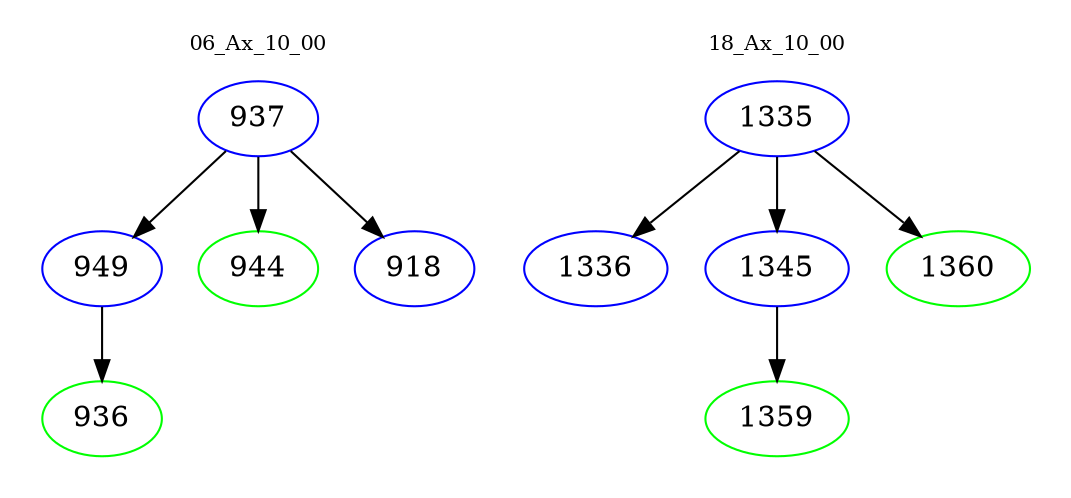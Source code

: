digraph{
subgraph cluster_0 {
color = white
label = "06_Ax_10_00";
fontsize=10;
T0_937 [label="937", color="blue"]
T0_937 -> T0_949 [color="black"]
T0_949 [label="949", color="blue"]
T0_949 -> T0_936 [color="black"]
T0_936 [label="936", color="green"]
T0_937 -> T0_944 [color="black"]
T0_944 [label="944", color="green"]
T0_937 -> T0_918 [color="black"]
T0_918 [label="918", color="blue"]
}
subgraph cluster_1 {
color = white
label = "18_Ax_10_00";
fontsize=10;
T1_1335 [label="1335", color="blue"]
T1_1335 -> T1_1336 [color="black"]
T1_1336 [label="1336", color="blue"]
T1_1335 -> T1_1345 [color="black"]
T1_1345 [label="1345", color="blue"]
T1_1345 -> T1_1359 [color="black"]
T1_1359 [label="1359", color="green"]
T1_1335 -> T1_1360 [color="black"]
T1_1360 [label="1360", color="green"]
}
}
